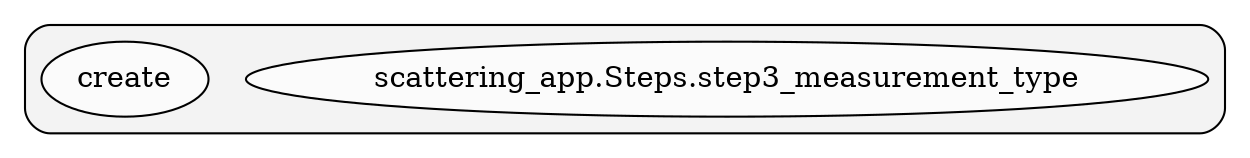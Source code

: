 digraph G {
    graph [rankdir=TB];
    subgraph cluster_G {

        graph [style="filled,rounded",fillcolor="#80808018", label=""];
        scattering_app__Steps__step3_measurement_type [label="scattering_app.Steps.step3_measurement_type", style="filled", fillcolor="#ffffffb2", fontcolor="#000000", group="0"];
        scattering_app__Steps__step3_measurement_type__create [label="create", style="filled", fillcolor="#ffffffb2", fontcolor="#000000", group="0"];
    }
    }
